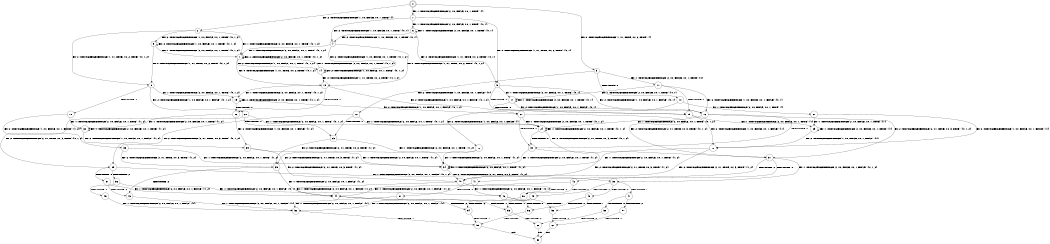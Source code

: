 digraph BCG {
size = "7, 10.5";
center = TRUE;
node [shape = circle];
0 [peripheries = 2];
0 -> 1 [label = "EX !1 !ATOMIC_EXCH_BRANCH (2, +0, FALSE, +0, 1, TRUE) !{}"];
0 -> 2 [label = "EX !2 !ATOMIC_EXCH_BRANCH (1, +0, FALSE, +0, 1, TRUE) !{}"];
0 -> 3 [label = "EX !0 !ATOMIC_EXCH_BRANCH (1, +1, TRUE, +0, 2, TRUE) !{}"];
1 -> 4 [label = "EX !2 !ATOMIC_EXCH_BRANCH (1, +0, FALSE, +0, 1, TRUE) !{0, 1}"];
1 -> 5 [label = "EX !0 !ATOMIC_EXCH_BRANCH (1, +1, TRUE, +0, 2, TRUE) !{0, 1}"];
1 -> 6 [label = "EX !1 !ATOMIC_EXCH_BRANCH (2, +0, FALSE, +0, 1, TRUE) !{0, 1}"];
2 -> 7 [label = "EX !1 !ATOMIC_EXCH_BRANCH (2, +0, FALSE, +0, 1, TRUE) !{0, 1, 2}"];
2 -> 8 [label = "EX !0 !ATOMIC_EXCH_BRANCH (1, +1, TRUE, +0, 2, TRUE) !{0, 1, 2}"];
2 -> 9 [label = "EX !2 !ATOMIC_EXCH_BRANCH (1, +0, FALSE, +0, 1, TRUE) !{0, 1, 2}"];
3 -> 10 [label = "TERMINATE !0"];
3 -> 11 [label = "EX !1 !ATOMIC_EXCH_BRANCH (2, +0, FALSE, +0, 1, TRUE) !{0}"];
3 -> 12 [label = "EX !2 !ATOMIC_EXCH_BRANCH (1, +0, FALSE, +0, 1, FALSE) !{0}"];
4 -> 13 [label = "EX !0 !ATOMIC_EXCH_BRANCH (1, +1, TRUE, +0, 2, TRUE) !{0, 1, 2}"];
4 -> 14 [label = "EX !2 !ATOMIC_EXCH_BRANCH (1, +0, FALSE, +0, 1, TRUE) !{0, 1, 2}"];
4 -> 7 [label = "EX !1 !ATOMIC_EXCH_BRANCH (2, +0, FALSE, +0, 1, TRUE) !{0, 1, 2}"];
5 -> 15 [label = "TERMINATE !0"];
5 -> 16 [label = "EX !2 !ATOMIC_EXCH_BRANCH (1, +0, FALSE, +0, 1, FALSE) !{0, 1}"];
5 -> 17 [label = "EX !1 !ATOMIC_EXCH_BRANCH (2, +0, FALSE, +0, 1, TRUE) !{0, 1}"];
6 -> 4 [label = "EX !2 !ATOMIC_EXCH_BRANCH (1, +0, FALSE, +0, 1, TRUE) !{0, 1}"];
6 -> 5 [label = "EX !0 !ATOMIC_EXCH_BRANCH (1, +1, TRUE, +0, 2, TRUE) !{0, 1}"];
6 -> 6 [label = "EX !1 !ATOMIC_EXCH_BRANCH (2, +0, FALSE, +0, 1, TRUE) !{0, 1}"];
7 -> 13 [label = "EX !0 !ATOMIC_EXCH_BRANCH (1, +1, TRUE, +0, 2, TRUE) !{0, 1, 2}"];
7 -> 14 [label = "EX !2 !ATOMIC_EXCH_BRANCH (1, +0, FALSE, +0, 1, TRUE) !{0, 1, 2}"];
7 -> 7 [label = "EX !1 !ATOMIC_EXCH_BRANCH (2, +0, FALSE, +0, 1, TRUE) !{0, 1, 2}"];
8 -> 18 [label = "TERMINATE !0"];
8 -> 19 [label = "EX !1 !ATOMIC_EXCH_BRANCH (2, +0, FALSE, +0, 1, TRUE) !{0, 1, 2}"];
8 -> 20 [label = "EX !2 !ATOMIC_EXCH_BRANCH (1, +0, FALSE, +0, 1, FALSE) !{0, 1, 2}"];
9 -> 7 [label = "EX !1 !ATOMIC_EXCH_BRANCH (2, +0, FALSE, +0, 1, TRUE) !{0, 1, 2}"];
9 -> 8 [label = "EX !0 !ATOMIC_EXCH_BRANCH (1, +1, TRUE, +0, 2, TRUE) !{0, 1, 2}"];
9 -> 9 [label = "EX !2 !ATOMIC_EXCH_BRANCH (1, +0, FALSE, +0, 1, TRUE) !{0, 1, 2}"];
10 -> 21 [label = "EX !1 !ATOMIC_EXCH_BRANCH (2, +0, FALSE, +0, 1, TRUE) !{}"];
10 -> 22 [label = "EX !2 !ATOMIC_EXCH_BRANCH (1, +0, FALSE, +0, 1, FALSE) !{}"];
11 -> 15 [label = "TERMINATE !0"];
11 -> 16 [label = "EX !2 !ATOMIC_EXCH_BRANCH (1, +0, FALSE, +0, 1, FALSE) !{0, 1}"];
11 -> 17 [label = "EX !1 !ATOMIC_EXCH_BRANCH (2, +0, FALSE, +0, 1, TRUE) !{0, 1}"];
12 -> 23 [label = "TERMINATE !0"];
12 -> 24 [label = "EX !1 !ATOMIC_EXCH_BRANCH (2, +0, FALSE, +0, 1, TRUE) !{0, 1, 2}"];
12 -> 25 [label = "EX !2 !ATOMIC_EXCH_BRANCH (2, +1, TRUE, +0, 3, TRUE) !{0, 1, 2}"];
13 -> 26 [label = "TERMINATE !0"];
13 -> 27 [label = "EX !2 !ATOMIC_EXCH_BRANCH (1, +0, FALSE, +0, 1, FALSE) !{0, 1, 2}"];
13 -> 19 [label = "EX !1 !ATOMIC_EXCH_BRANCH (2, +0, FALSE, +0, 1, TRUE) !{0, 1, 2}"];
14 -> 13 [label = "EX !0 !ATOMIC_EXCH_BRANCH (1, +1, TRUE, +0, 2, TRUE) !{0, 1, 2}"];
14 -> 14 [label = "EX !2 !ATOMIC_EXCH_BRANCH (1, +0, FALSE, +0, 1, TRUE) !{0, 1, 2}"];
14 -> 7 [label = "EX !1 !ATOMIC_EXCH_BRANCH (2, +0, FALSE, +0, 1, TRUE) !{0, 1, 2}"];
15 -> 28 [label = "EX !2 !ATOMIC_EXCH_BRANCH (1, +0, FALSE, +0, 1, FALSE) !{1}"];
15 -> 29 [label = "EX !1 !ATOMIC_EXCH_BRANCH (2, +0, FALSE, +0, 1, TRUE) !{1}"];
16 -> 30 [label = "TERMINATE !0"];
16 -> 31 [label = "EX !2 !ATOMIC_EXCH_BRANCH (2, +1, TRUE, +0, 3, TRUE) !{0, 1, 2}"];
16 -> 24 [label = "EX !1 !ATOMIC_EXCH_BRANCH (2, +0, FALSE, +0, 1, TRUE) !{0, 1, 2}"];
17 -> 15 [label = "TERMINATE !0"];
17 -> 16 [label = "EX !2 !ATOMIC_EXCH_BRANCH (1, +0, FALSE, +0, 1, FALSE) !{0, 1}"];
17 -> 17 [label = "EX !1 !ATOMIC_EXCH_BRANCH (2, +0, FALSE, +0, 1, TRUE) !{0, 1}"];
18 -> 32 [label = "EX !1 !ATOMIC_EXCH_BRANCH (2, +0, FALSE, +0, 1, TRUE) !{1, 2}"];
18 -> 33 [label = "EX !2 !ATOMIC_EXCH_BRANCH (1, +0, FALSE, +0, 1, FALSE) !{1, 2}"];
19 -> 26 [label = "TERMINATE !0"];
19 -> 27 [label = "EX !2 !ATOMIC_EXCH_BRANCH (1, +0, FALSE, +0, 1, FALSE) !{0, 1, 2}"];
19 -> 19 [label = "EX !1 !ATOMIC_EXCH_BRANCH (2, +0, FALSE, +0, 1, TRUE) !{0, 1, 2}"];
20 -> 23 [label = "TERMINATE !0"];
20 -> 24 [label = "EX !1 !ATOMIC_EXCH_BRANCH (2, +0, FALSE, +0, 1, TRUE) !{0, 1, 2}"];
20 -> 25 [label = "EX !2 !ATOMIC_EXCH_BRANCH (2, +1, TRUE, +0, 3, TRUE) !{0, 1, 2}"];
21 -> 28 [label = "EX !2 !ATOMIC_EXCH_BRANCH (1, +0, FALSE, +0, 1, FALSE) !{1}"];
21 -> 29 [label = "EX !1 !ATOMIC_EXCH_BRANCH (2, +0, FALSE, +0, 1, TRUE) !{1}"];
22 -> 34 [label = "EX !1 !ATOMIC_EXCH_BRANCH (2, +0, FALSE, +0, 1, TRUE) !{1, 2}"];
22 -> 35 [label = "EX !2 !ATOMIC_EXCH_BRANCH (2, +1, TRUE, +0, 3, TRUE) !{1, 2}"];
23 -> 34 [label = "EX !1 !ATOMIC_EXCH_BRANCH (2, +0, FALSE, +0, 1, TRUE) !{1, 2}"];
23 -> 35 [label = "EX !2 !ATOMIC_EXCH_BRANCH (2, +1, TRUE, +0, 3, TRUE) !{1, 2}"];
24 -> 30 [label = "TERMINATE !0"];
24 -> 31 [label = "EX !2 !ATOMIC_EXCH_BRANCH (2, +1, TRUE, +0, 3, TRUE) !{0, 1, 2}"];
24 -> 24 [label = "EX !1 !ATOMIC_EXCH_BRANCH (2, +0, FALSE, +0, 1, TRUE) !{0, 1, 2}"];
25 -> 36 [label = "TERMINATE !2"];
25 -> 37 [label = "TERMINATE !0"];
25 -> 38 [label = "EX !1 !ATOMIC_EXCH_BRANCH (2, +0, FALSE, +0, 1, FALSE) !{0, 1, 2}"];
26 -> 39 [label = "EX !2 !ATOMIC_EXCH_BRANCH (1, +0, FALSE, +0, 1, FALSE) !{1, 2}"];
26 -> 32 [label = "EX !1 !ATOMIC_EXCH_BRANCH (2, +0, FALSE, +0, 1, TRUE) !{1, 2}"];
27 -> 30 [label = "TERMINATE !0"];
27 -> 31 [label = "EX !2 !ATOMIC_EXCH_BRANCH (2, +1, TRUE, +0, 3, TRUE) !{0, 1, 2}"];
27 -> 24 [label = "EX !1 !ATOMIC_EXCH_BRANCH (2, +0, FALSE, +0, 1, TRUE) !{0, 1, 2}"];
28 -> 40 [label = "EX !2 !ATOMIC_EXCH_BRANCH (2, +1, TRUE, +0, 3, TRUE) !{1, 2}"];
28 -> 34 [label = "EX !1 !ATOMIC_EXCH_BRANCH (2, +0, FALSE, +0, 1, TRUE) !{1, 2}"];
29 -> 28 [label = "EX !2 !ATOMIC_EXCH_BRANCH (1, +0, FALSE, +0, 1, FALSE) !{1}"];
29 -> 29 [label = "EX !1 !ATOMIC_EXCH_BRANCH (2, +0, FALSE, +0, 1, TRUE) !{1}"];
30 -> 40 [label = "EX !2 !ATOMIC_EXCH_BRANCH (2, +1, TRUE, +0, 3, TRUE) !{1, 2}"];
30 -> 34 [label = "EX !1 !ATOMIC_EXCH_BRANCH (2, +0, FALSE, +0, 1, TRUE) !{1, 2}"];
31 -> 41 [label = "TERMINATE !2"];
31 -> 42 [label = "TERMINATE !0"];
31 -> 38 [label = "EX !1 !ATOMIC_EXCH_BRANCH (2, +0, FALSE, +0, 1, FALSE) !{0, 1, 2}"];
32 -> 39 [label = "EX !2 !ATOMIC_EXCH_BRANCH (1, +0, FALSE, +0, 1, FALSE) !{1, 2}"];
32 -> 32 [label = "EX !1 !ATOMIC_EXCH_BRANCH (2, +0, FALSE, +0, 1, TRUE) !{1, 2}"];
33 -> 34 [label = "EX !1 !ATOMIC_EXCH_BRANCH (2, +0, FALSE, +0, 1, TRUE) !{1, 2}"];
33 -> 35 [label = "EX !2 !ATOMIC_EXCH_BRANCH (2, +1, TRUE, +0, 3, TRUE) !{1, 2}"];
34 -> 40 [label = "EX !2 !ATOMIC_EXCH_BRANCH (2, +1, TRUE, +0, 3, TRUE) !{1, 2}"];
34 -> 34 [label = "EX !1 !ATOMIC_EXCH_BRANCH (2, +0, FALSE, +0, 1, TRUE) !{1, 2}"];
35 -> 43 [label = "TERMINATE !2"];
35 -> 44 [label = "EX !1 !ATOMIC_EXCH_BRANCH (2, +0, FALSE, +0, 1, FALSE) !{1, 2}"];
36 -> 45 [label = "TERMINATE !0"];
36 -> 46 [label = "EX !1 !ATOMIC_EXCH_BRANCH (2, +0, FALSE, +0, 1, FALSE) !{0, 1}"];
37 -> 43 [label = "TERMINATE !2"];
37 -> 44 [label = "EX !1 !ATOMIC_EXCH_BRANCH (2, +0, FALSE, +0, 1, FALSE) !{1, 2}"];
38 -> 47 [label = "TERMINATE !1"];
38 -> 48 [label = "TERMINATE !2"];
38 -> 49 [label = "TERMINATE !0"];
39 -> 40 [label = "EX !2 !ATOMIC_EXCH_BRANCH (2, +1, TRUE, +0, 3, TRUE) !{1, 2}"];
39 -> 34 [label = "EX !1 !ATOMIC_EXCH_BRANCH (2, +0, FALSE, +0, 1, TRUE) !{1, 2}"];
40 -> 50 [label = "TERMINATE !2"];
40 -> 44 [label = "EX !1 !ATOMIC_EXCH_BRANCH (2, +0, FALSE, +0, 1, FALSE) !{1, 2}"];
41 -> 51 [label = "TERMINATE !0"];
41 -> 46 [label = "EX !1 !ATOMIC_EXCH_BRANCH (2, +0, FALSE, +0, 1, FALSE) !{0, 1}"];
42 -> 50 [label = "TERMINATE !2"];
42 -> 44 [label = "EX !1 !ATOMIC_EXCH_BRANCH (2, +0, FALSE, +0, 1, FALSE) !{1, 2}"];
43 -> 52 [label = "EX !1 !ATOMIC_EXCH_BRANCH (2, +0, FALSE, +0, 1, FALSE) !{1}"];
44 -> 53 [label = "TERMINATE !1"];
44 -> 54 [label = "TERMINATE !2"];
45 -> 52 [label = "EX !1 !ATOMIC_EXCH_BRANCH (2, +0, FALSE, +0, 1, FALSE) !{1}"];
46 -> 55 [label = "TERMINATE !1"];
46 -> 56 [label = "TERMINATE !0"];
47 -> 57 [label = "TERMINATE !2"];
47 -> 58 [label = "TERMINATE !0"];
48 -> 55 [label = "TERMINATE !1"];
48 -> 56 [label = "TERMINATE !0"];
49 -> 53 [label = "TERMINATE !1"];
49 -> 54 [label = "TERMINATE !2"];
50 -> 52 [label = "EX !1 !ATOMIC_EXCH_BRANCH (2, +0, FALSE, +0, 1, FALSE) !{1}"];
51 -> 52 [label = "EX !1 !ATOMIC_EXCH_BRANCH (2, +0, FALSE, +0, 1, FALSE) !{1}"];
52 -> 59 [label = "TERMINATE !1"];
53 -> 60 [label = "TERMINATE !2"];
54 -> 59 [label = "TERMINATE !1"];
55 -> 61 [label = "TERMINATE !0"];
56 -> 59 [label = "TERMINATE !1"];
57 -> 61 [label = "TERMINATE !0"];
58 -> 60 [label = "TERMINATE !2"];
59 -> 62 [label = "exit"];
60 -> 62 [label = "exit"];
61 -> 62 [label = "exit"];
}
